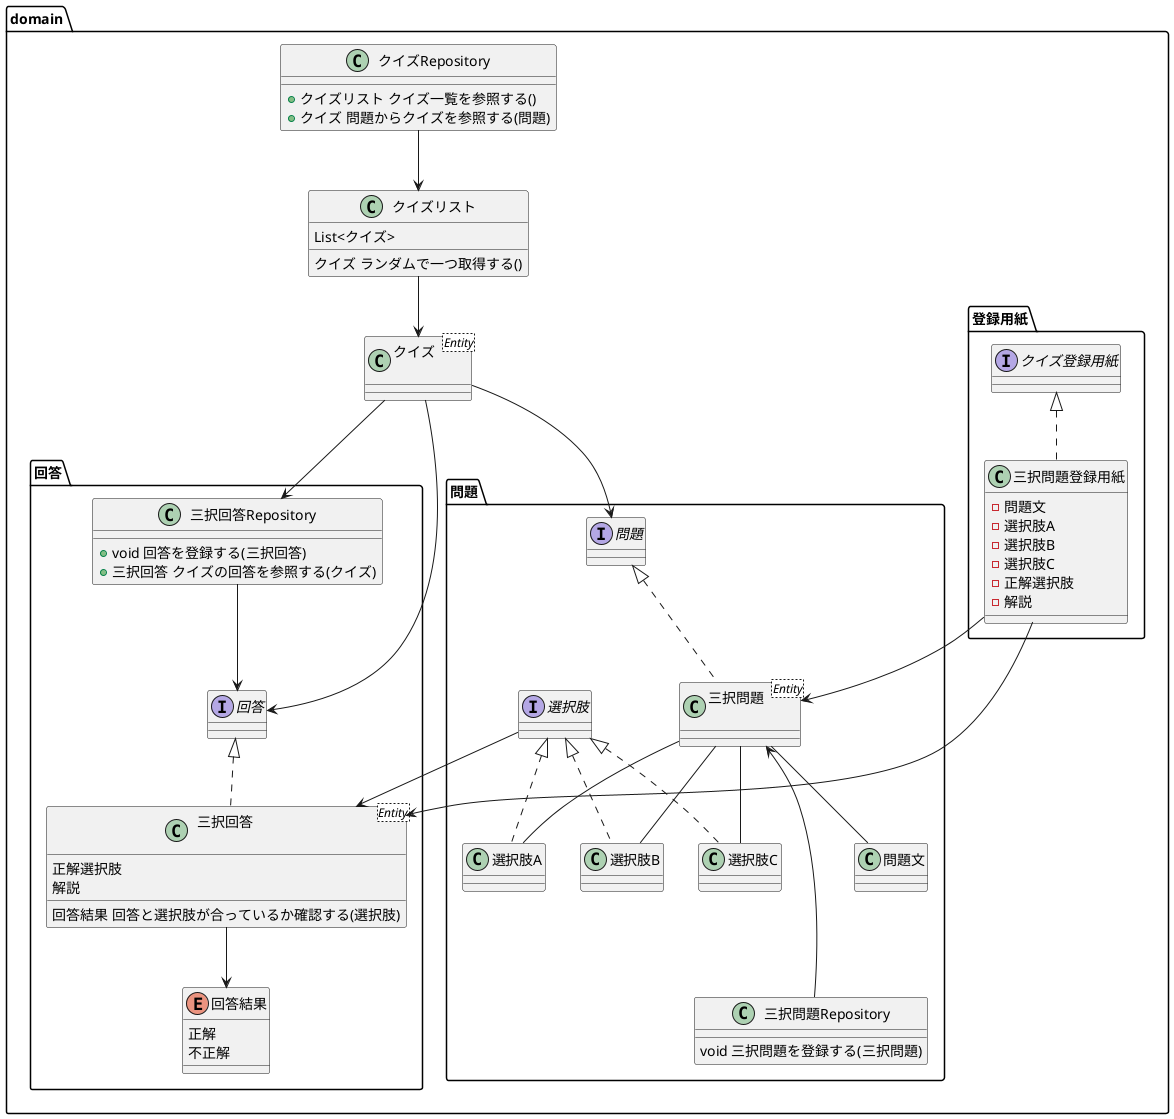 @startuml

package domain {

  package 登録用紙 {
    class 三択問題登録用紙 implements クイズ登録用紙 {
      - 問題文
      - 選択肢A
      - 選択肢B
      - 選択肢C
      - 正解選択肢
      - 解説
    }
  }

  class クイズリスト {
    List<クイズ>
    クイズ ランダムで一つ取得する()
  }
  class "クイズ\n<Entity>" as クイズ {
  }
  class クイズRepository {
    + クイズリスト クイズ一覧を参照する()
    + クイズ 問題からクイズを参照する(問題)
  }
  クイズRepository --> クイズリスト
  クイズリスト --> クイズ
'  クイズ -- ジャンル

  package 問題 as toi_package {
    class "三択問題\n<Entity>" as 三択問題 implements 問題 {
    }
    interface 選択肢 {
    }
    class 選択肢A implements 選択肢 {
    }
    class 選択肢B implements 選択肢 {
    }
    class 選択肢C implements 選択肢 {
    }
    class 三択問題Repository {
      void 三択問題を登録する(三択問題)
    }
    三択問題 -- 問題文
    三択問題 -- 選択肢A
    三択問題 -- 選択肢B
    三択問題 -- 選択肢C
    三択問題Repository --u-> 三択問題
  }
  package 回答 as kaito_package {
    class "三択回答\n<Entity>" as 三択回答 implements 回答 {
      正解選択肢
      解説
      回答結果 回答と選択肢が合っているか確認する(選択肢)
    }
    enum 回答結果 {
      正解
      不正解
    }
    class 三択回答Repository {
      + void 回答を登録する(三択回答)
      + 三択回答 クイズの回答を参照する(クイズ)
    }

/'    class 回答履歴登録Repository {
      + void 回答履歴を登録する(選択肢, 回答)
    }
'/
    三択回答 --> 回答結果
    三択回答Repository --> 回答
'    回答履歴登録Repository --> 回答
  }
/'
  package 正解率 as seikai_ritu {
    class クイズ正解率Repository {
      + 正解率 正解率を参照する(クイズ)
    }

    クイズ正解率Repository --> 正解率
  }
'/
  クイズ --> 問題
  クイズ --> 回答
  クイズ --> 三択回答Repository
  選択肢 --> 三択回答
'  クイズ --> クイズ正解率Repository
'  回答履歴登録Repository --> 選択肢

  三択問題登録用紙 --> 三択問題
  三択問題登録用紙 --> 三択回答

}

@enduml
